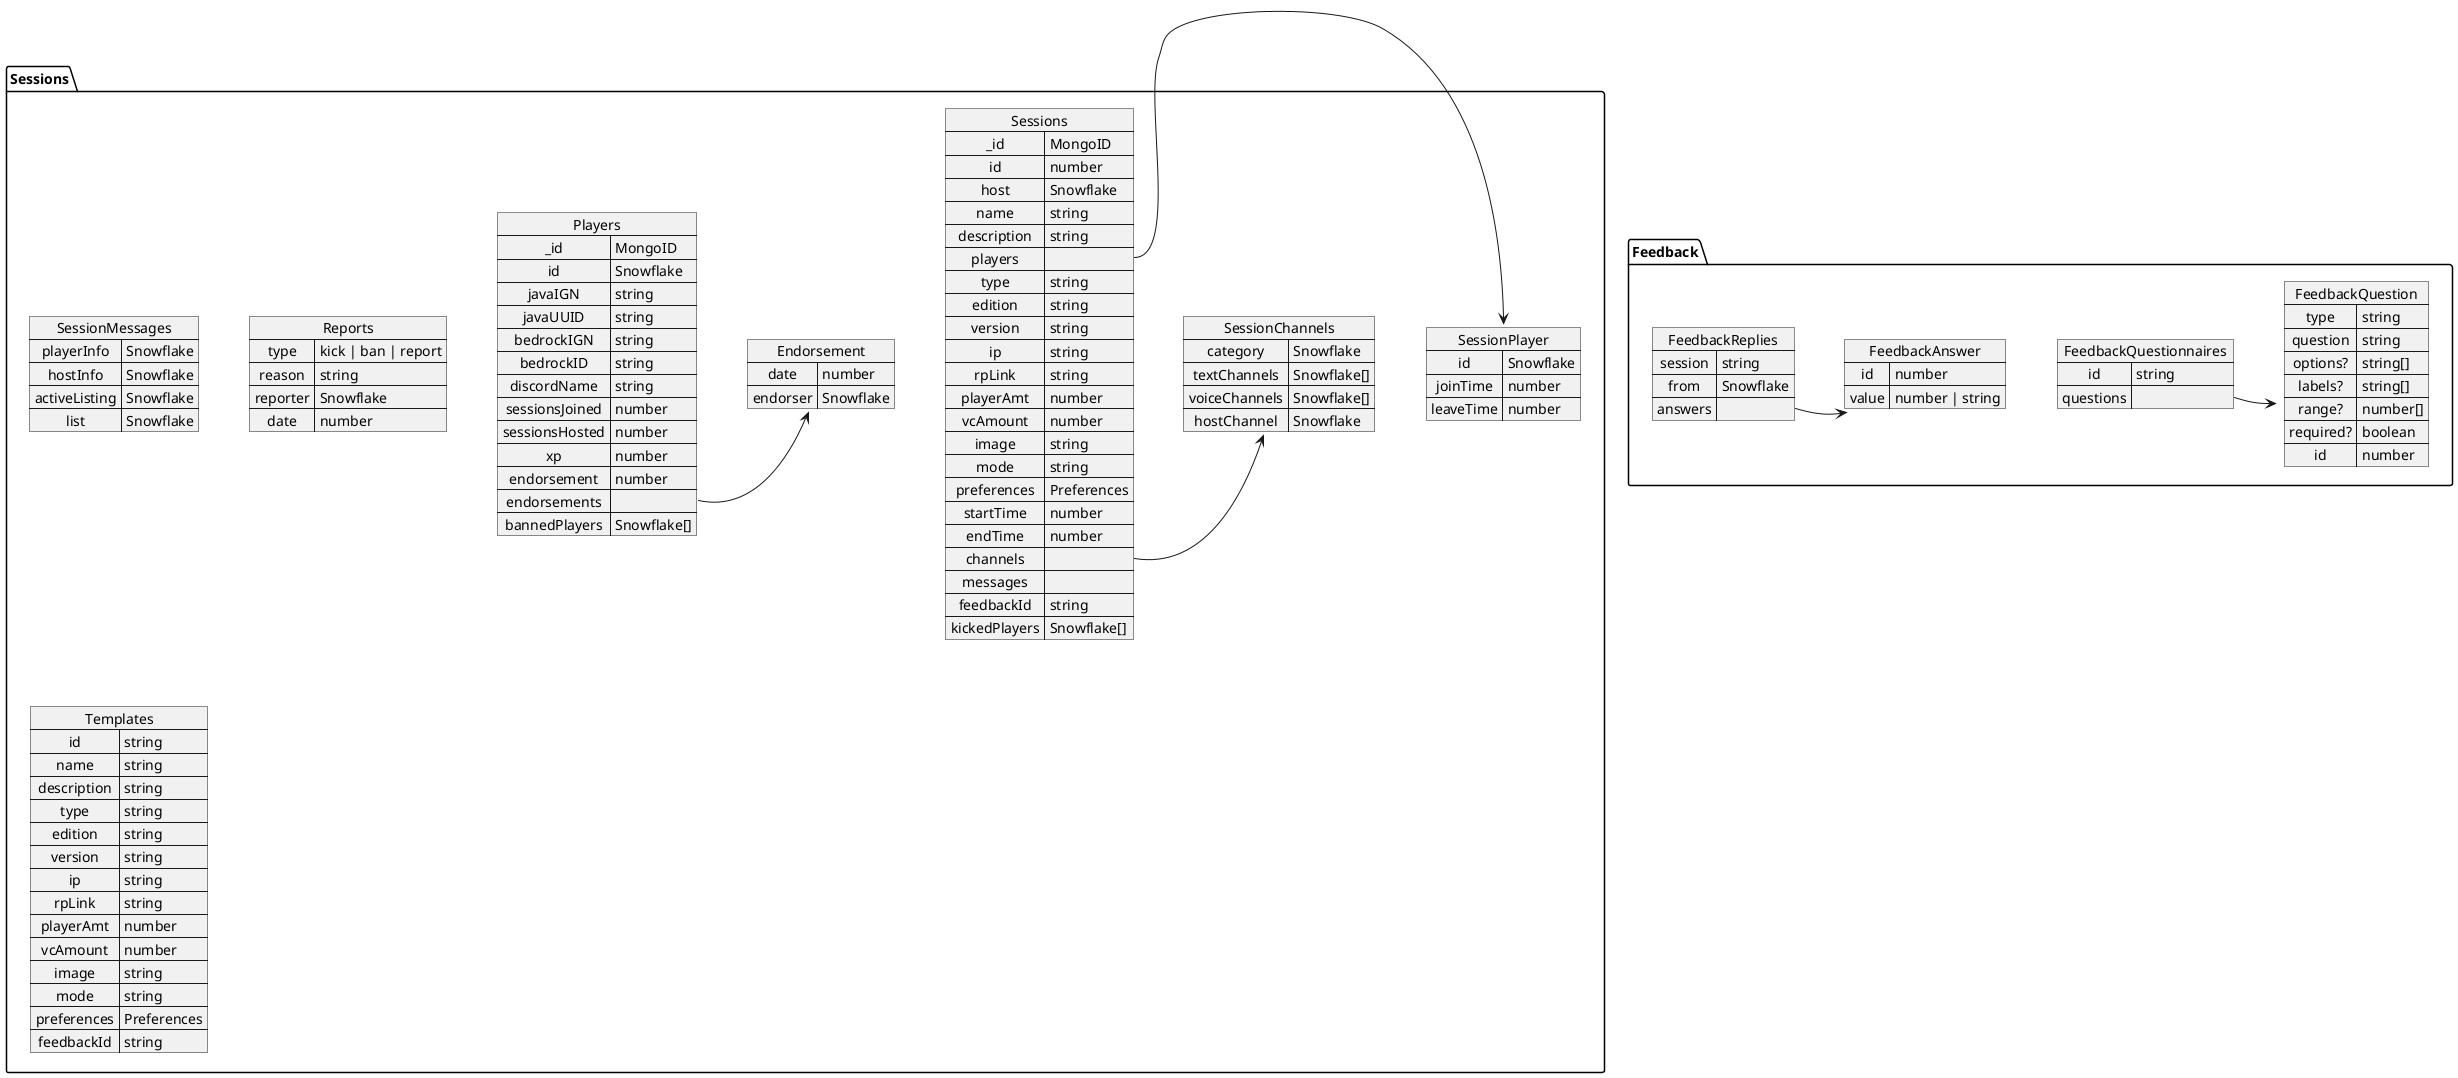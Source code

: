@startuml DB
package Sessions {
	map Sessions {
		_id => MongoID
		id => number
		host => Snowflake
		name => string
		description => string
		players =>
		type => string
		edition => string
		version => string
		ip => string
		rpLink => string
		playerAmt => number
		vcAmount => number
		image => string
		mode => string
		preferences => Preferences
		startTime => number
		endTime => number
		channels =>
		messages =>
		feedbackId => string
		kickedPlayers => Snowflake[]
	}

	map SessionPlayer {
		id => Snowflake
		joinTime => number
		leaveTime => number
	}

	map SessionChannels {
		category => Snowflake
		textChannels => Snowflake[]
		voiceChannels => Snowflake[]
		hostChannel => Snowflake
	}

	map SessionMessages {
		playerInfo => Snowflake
		hostInfo => Snowflake
		activeListing => Snowflake
		list => Snowflake
	}

	Sessions::players -> SessionPlayer
	Sessions::channels -> SessionChannels

	map Players {
		_id => MongoID
		id => Snowflake
		javaIGN => string
		javaUUID => string
		bedrockIGN => string
		bedrockID => string
		discordName => string
		sessionsJoined => number
		sessionsHosted => number
		xp => number
		endorsement => number
		endorsements =>
		bannedPlayers => Snowflake[]
	}

	map Endorsement {
		date => number
		endorser => Snowflake
	}

	Players::endorsements -> Endorsement

	map Reports {
		type => kick | ban | report
		reason => string
		reporter => Snowflake
		date => number
	}

	map Templates {
		id => string
		name => string
		description => string
		type => string
		edition => string
		version => string
		ip => string
		rpLink => string
		playerAmt => number
		vcAmount => number
		image => string
		mode => string
		preferences => Preferences
		feedbackId => string
	}
}

package Feedback {
	map FeedbackReplies {
		session => string
		from => Snowflake
		answers =>
	}

	map FeedbackAnswer {
		id => number
		value => number | string
	}

	map FeedbackQuestionnaires {
		id => string
		questions =>
	}

	map FeedbackQuestion {
		type => string
		question => string
		options? => string[]
		labels? => string[]
		range? => number[]
		required? => boolean
		id => number
	}

	FeedbackQuestionnaires::questions -> FeedbackQuestion
	FeedbackReplies::answers -> FeedbackAnswer
}

@enduml